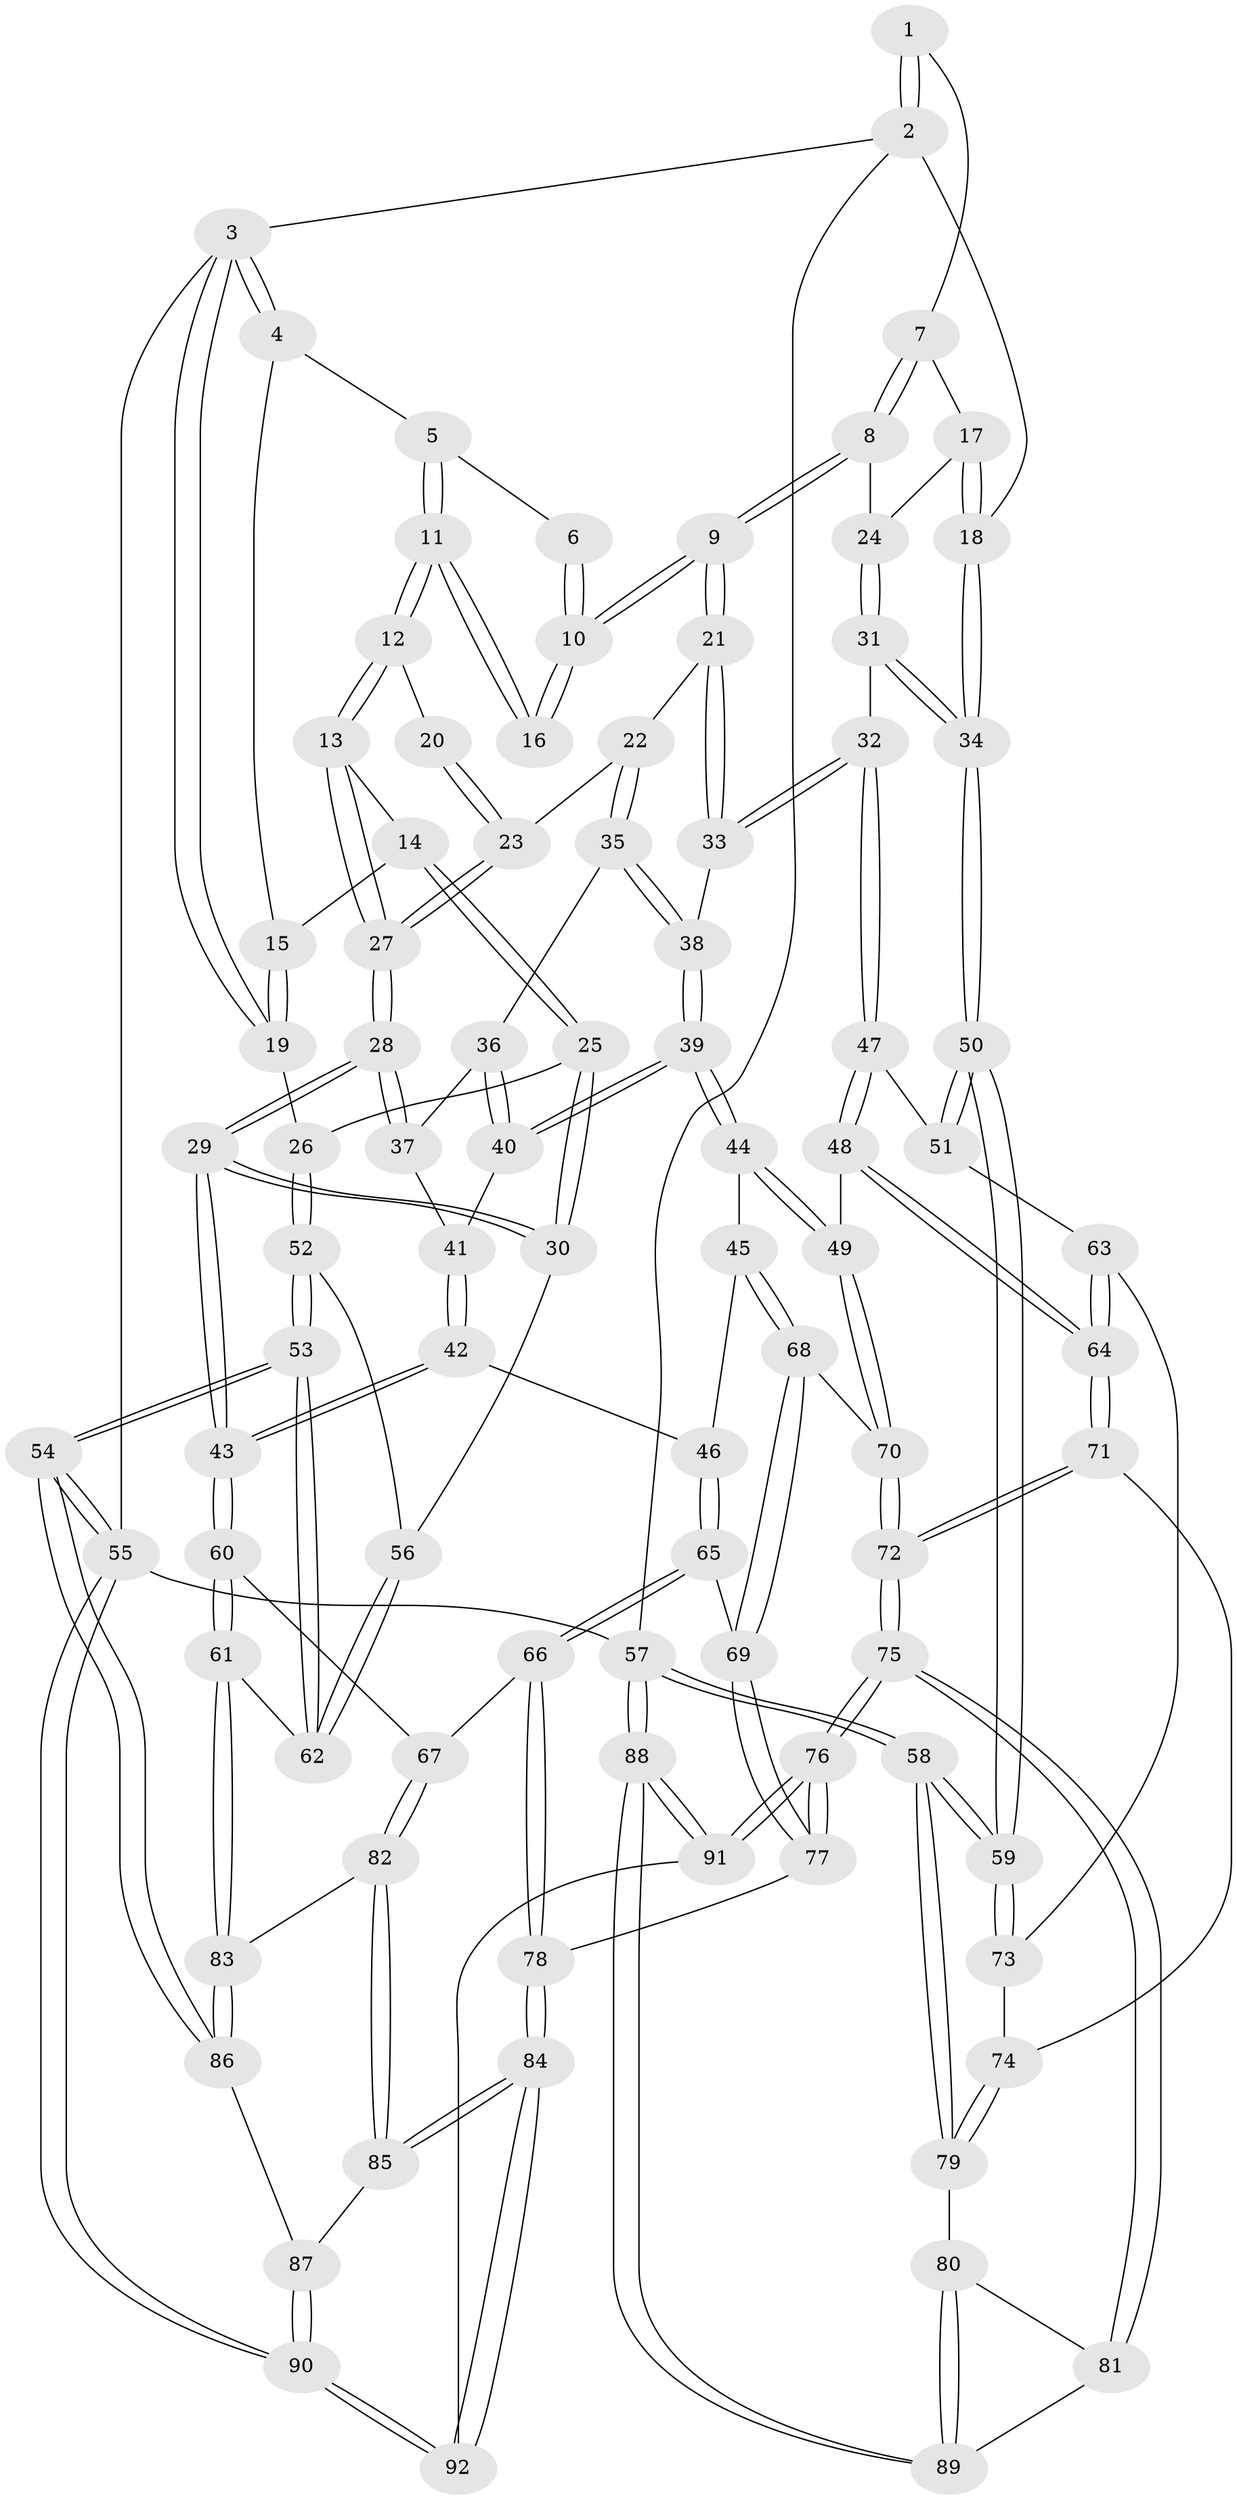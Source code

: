 // Generated by graph-tools (version 1.1) at 2025/11/02/27/25 16:11:55]
// undirected, 92 vertices, 227 edges
graph export_dot {
graph [start="1"]
  node [color=gray90,style=filled];
  1 [pos="+0.767849917686661+0"];
  2 [pos="+1+0"];
  3 [pos="+0+0"];
  4 [pos="+0.2412151172490156+0"];
  5 [pos="+0.3591735767497902+0"];
  6 [pos="+0.6634978976418556+0"];
  7 [pos="+0.7811222816985786+0.030943860885506533"];
  8 [pos="+0.753175227329243+0.1651047206354299"];
  9 [pos="+0.706465011897301+0.16813864055036062"];
  10 [pos="+0.6318573005597877+0.06261883287509107"];
  11 [pos="+0.360991129782866+0"];
  12 [pos="+0.35413454416290385+0.04622504787487268"];
  13 [pos="+0.3169120723927449+0.11633184446106101"];
  14 [pos="+0.22281341364565635+0.10673087490247259"];
  15 [pos="+0.15571531269985628+0.08289443611023152"];
  16 [pos="+0.6286579673943934+0.06340492123004857"];
  17 [pos="+0.9520875039421534+0.06097349806764608"];
  18 [pos="+1+0"];
  19 [pos="+0+0.06169392647564536"];
  20 [pos="+0.5179061863331377+0.10756282260071447"];
  21 [pos="+0.6512128830691596+0.24541933410534167"];
  22 [pos="+0.6197583813105396+0.2613015926582495"];
  23 [pos="+0.5189505152180266+0.21104150692202597"];
  24 [pos="+0.8067249570980193+0.17633789824633"];
  25 [pos="+0.10702878441935057+0.2355560276648756"];
  26 [pos="+0+0.11437311419706914"];
  27 [pos="+0.33391255618450333+0.26085717201242764"];
  28 [pos="+0.3115425768857577+0.34669564396514807"];
  29 [pos="+0.30721529697021266+0.35401747920492754"];
  30 [pos="+0.27741549510925523+0.35511556720937465"];
  31 [pos="+0.8688671994079498+0.28352419292656245"];
  32 [pos="+0.8195725342296528+0.38765604542390975"];
  33 [pos="+0.74565058522189+0.372956063246888"];
  34 [pos="+1+0.3054798970502273"];
  35 [pos="+0.6085654353772862+0.28258778904598936"];
  36 [pos="+0.5974954457846606+0.29680471087263477"];
  37 [pos="+0.519268335027133+0.33497660671441176"];
  38 [pos="+0.6780577156916217+0.4247915291262729"];
  39 [pos="+0.6323254716078046+0.49201139153552037"];
  40 [pos="+0.5945952932839805+0.41726900963691943"];
  41 [pos="+0.5365516887295059+0.40320794212388966"];
  42 [pos="+0.45149778132199003+0.47029062363466345"];
  43 [pos="+0.32471159548787815+0.39691679032269694"];
  44 [pos="+0.6309220520175359+0.5082058052507648"];
  45 [pos="+0.5155350702992783+0.5114000943166883"];
  46 [pos="+0.472621069509847+0.4912514627606736"];
  47 [pos="+0.8332755529332412+0.42469225697368873"];
  48 [pos="+0.6620492169592644+0.5400957544438796"];
  49 [pos="+0.6527411936754461+0.536648991517514"];
  50 [pos="+1+0.3929617316325035"];
  51 [pos="+0.8619458327085252+0.45701590630859"];
  52 [pos="+0+0.3419453526127186"];
  53 [pos="+0+0.6153870832701122"];
  54 [pos="+0+1"];
  55 [pos="+0+1"];
  56 [pos="+0.2045426597464612+0.388907009719821"];
  57 [pos="+1+1"];
  58 [pos="+1+0.8776810079320552"];
  59 [pos="+1+0.5728616133311678"];
  60 [pos="+0.3167741106660369+0.44455168879913864"];
  61 [pos="+0.07659531686407534+0.6787564529481884"];
  62 [pos="+0.0035553388192996744+0.6409478685842251"];
  63 [pos="+0.8610491368432185+0.5676205010089969"];
  64 [pos="+0.7757170921735115+0.6328652294315922"];
  65 [pos="+0.39421651415251713+0.6951138212150696"];
  66 [pos="+0.3549303734177944+0.7023194996665213"];
  67 [pos="+0.3315318474825283+0.6976171448238371"];
  68 [pos="+0.4978253018102725+0.693393240647916"];
  69 [pos="+0.4869717799123063+0.6995257359754108"];
  70 [pos="+0.5651817265267162+0.6815656924622147"];
  71 [pos="+0.7750777573865479+0.6472810333728437"];
  72 [pos="+0.698428076453028+0.7680823436067522"];
  73 [pos="+0.9990077884019004+0.6163611772682253"];
  74 [pos="+0.9052409844066625+0.752996863903489"];
  75 [pos="+0.7070328636987948+0.9130853566441539"];
  76 [pos="+0.6235227947719131+1"];
  77 [pos="+0.5844629583562658+0.9884697246087109"];
  78 [pos="+0.39434395507358455+0.8033981962735874"];
  79 [pos="+0.9146751279836793+0.8123120391376164"];
  80 [pos="+0.9134928004425049+0.81346726478755"];
  81 [pos="+0.8303746073948485+0.8658578498724558"];
  82 [pos="+0.22390145143226414+0.7426625541660072"];
  83 [pos="+0.1519359802126244+0.7364083441107132"];
  84 [pos="+0.33917273657840363+1"];
  85 [pos="+0.3341074797913261+1"];
  86 [pos="+0.1075536106273725+0.8936662206807957"];
  87 [pos="+0.11390657115727174+0.9087826814127936"];
  88 [pos="+1+1"];
  89 [pos="+0.9649746229947055+0.9925931201971618"];
  90 [pos="+0.09709812721669829+1"];
  91 [pos="+0.6105801343181192+1"];
  92 [pos="+0.40847208449987277+1"];
  1 -- 2;
  1 -- 2;
  1 -- 7;
  2 -- 3;
  2 -- 18;
  2 -- 57;
  3 -- 4;
  3 -- 4;
  3 -- 19;
  3 -- 19;
  3 -- 55;
  4 -- 5;
  4 -- 15;
  5 -- 6;
  5 -- 11;
  5 -- 11;
  6 -- 10;
  6 -- 10;
  7 -- 8;
  7 -- 8;
  7 -- 17;
  8 -- 9;
  8 -- 9;
  8 -- 24;
  9 -- 10;
  9 -- 10;
  9 -- 21;
  9 -- 21;
  10 -- 16;
  10 -- 16;
  11 -- 12;
  11 -- 12;
  11 -- 16;
  11 -- 16;
  12 -- 13;
  12 -- 13;
  12 -- 20;
  13 -- 14;
  13 -- 27;
  13 -- 27;
  14 -- 15;
  14 -- 25;
  14 -- 25;
  15 -- 19;
  15 -- 19;
  17 -- 18;
  17 -- 18;
  17 -- 24;
  18 -- 34;
  18 -- 34;
  19 -- 26;
  20 -- 23;
  20 -- 23;
  21 -- 22;
  21 -- 33;
  21 -- 33;
  22 -- 23;
  22 -- 35;
  22 -- 35;
  23 -- 27;
  23 -- 27;
  24 -- 31;
  24 -- 31;
  25 -- 26;
  25 -- 30;
  25 -- 30;
  26 -- 52;
  26 -- 52;
  27 -- 28;
  27 -- 28;
  28 -- 29;
  28 -- 29;
  28 -- 37;
  28 -- 37;
  29 -- 30;
  29 -- 30;
  29 -- 43;
  29 -- 43;
  30 -- 56;
  31 -- 32;
  31 -- 34;
  31 -- 34;
  32 -- 33;
  32 -- 33;
  32 -- 47;
  32 -- 47;
  33 -- 38;
  34 -- 50;
  34 -- 50;
  35 -- 36;
  35 -- 38;
  35 -- 38;
  36 -- 37;
  36 -- 40;
  36 -- 40;
  37 -- 41;
  38 -- 39;
  38 -- 39;
  39 -- 40;
  39 -- 40;
  39 -- 44;
  39 -- 44;
  40 -- 41;
  41 -- 42;
  41 -- 42;
  42 -- 43;
  42 -- 43;
  42 -- 46;
  43 -- 60;
  43 -- 60;
  44 -- 45;
  44 -- 49;
  44 -- 49;
  45 -- 46;
  45 -- 68;
  45 -- 68;
  46 -- 65;
  46 -- 65;
  47 -- 48;
  47 -- 48;
  47 -- 51;
  48 -- 49;
  48 -- 64;
  48 -- 64;
  49 -- 70;
  49 -- 70;
  50 -- 51;
  50 -- 51;
  50 -- 59;
  50 -- 59;
  51 -- 63;
  52 -- 53;
  52 -- 53;
  52 -- 56;
  53 -- 54;
  53 -- 54;
  53 -- 62;
  53 -- 62;
  54 -- 55;
  54 -- 55;
  54 -- 86;
  54 -- 86;
  55 -- 90;
  55 -- 90;
  55 -- 57;
  56 -- 62;
  56 -- 62;
  57 -- 58;
  57 -- 58;
  57 -- 88;
  57 -- 88;
  58 -- 59;
  58 -- 59;
  58 -- 79;
  58 -- 79;
  59 -- 73;
  59 -- 73;
  60 -- 61;
  60 -- 61;
  60 -- 67;
  61 -- 62;
  61 -- 83;
  61 -- 83;
  63 -- 64;
  63 -- 64;
  63 -- 73;
  64 -- 71;
  64 -- 71;
  65 -- 66;
  65 -- 66;
  65 -- 69;
  66 -- 67;
  66 -- 78;
  66 -- 78;
  67 -- 82;
  67 -- 82;
  68 -- 69;
  68 -- 69;
  68 -- 70;
  69 -- 77;
  69 -- 77;
  70 -- 72;
  70 -- 72;
  71 -- 72;
  71 -- 72;
  71 -- 74;
  72 -- 75;
  72 -- 75;
  73 -- 74;
  74 -- 79;
  74 -- 79;
  75 -- 76;
  75 -- 76;
  75 -- 81;
  75 -- 81;
  76 -- 77;
  76 -- 77;
  76 -- 91;
  76 -- 91;
  77 -- 78;
  78 -- 84;
  78 -- 84;
  79 -- 80;
  80 -- 81;
  80 -- 89;
  80 -- 89;
  81 -- 89;
  82 -- 83;
  82 -- 85;
  82 -- 85;
  83 -- 86;
  83 -- 86;
  84 -- 85;
  84 -- 85;
  84 -- 92;
  84 -- 92;
  85 -- 87;
  86 -- 87;
  87 -- 90;
  87 -- 90;
  88 -- 89;
  88 -- 89;
  88 -- 91;
  88 -- 91;
  90 -- 92;
  90 -- 92;
  91 -- 92;
}
